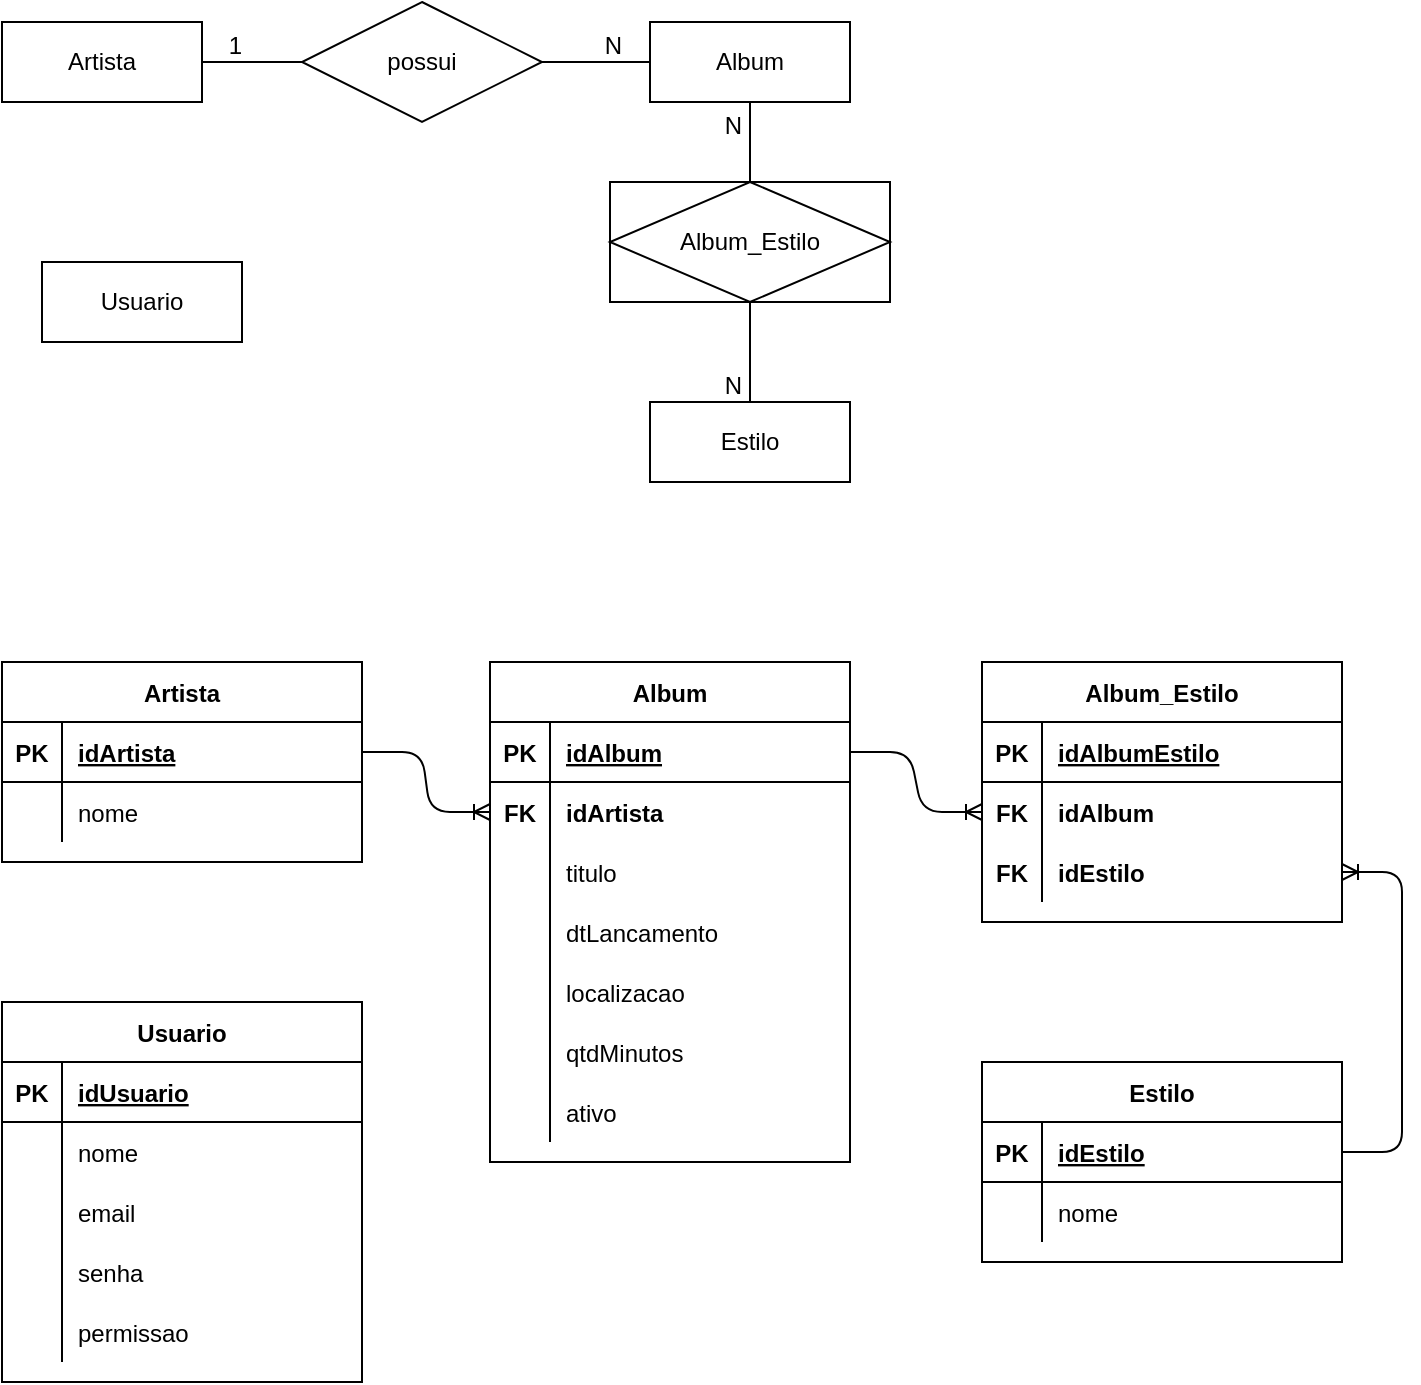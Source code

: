 <mxfile version="14.4.6" type="device"><diagram id="-fwrbXHkjshMPBzJEGd1" name="Page-1"><mxGraphModel dx="867" dy="450" grid="1" gridSize="10" guides="1" tooltips="1" connect="1" arrows="1" fold="1" page="1" pageScale="1" pageWidth="827" pageHeight="1169" math="0" shadow="0"><root><mxCell id="0"/><mxCell id="1" parent="0"/><mxCell id="k94bSqF-8FbNldGPAt_6-1" value="Album" style="whiteSpace=wrap;html=1;align=center;" vertex="1" parent="1"><mxGeometry x="364" y="40" width="100" height="40" as="geometry"/></mxCell><mxCell id="k94bSqF-8FbNldGPAt_6-2" value="Estilo" style="whiteSpace=wrap;html=1;align=center;" vertex="1" parent="1"><mxGeometry x="364" y="230" width="100" height="40" as="geometry"/></mxCell><mxCell id="k94bSqF-8FbNldGPAt_6-3" value="Artista" style="whiteSpace=wrap;html=1;align=center;" vertex="1" parent="1"><mxGeometry x="40" y="40" width="100" height="40" as="geometry"/></mxCell><mxCell id="k94bSqF-8FbNldGPAt_6-4" value="Usuario" style="whiteSpace=wrap;html=1;align=center;" vertex="1" parent="1"><mxGeometry x="60" y="160" width="100" height="40" as="geometry"/></mxCell><mxCell id="k94bSqF-8FbNldGPAt_6-5" value="possui" style="shape=rhombus;perimeter=rhombusPerimeter;whiteSpace=wrap;html=1;align=center;" vertex="1" parent="1"><mxGeometry x="190" y="30" width="120" height="60" as="geometry"/></mxCell><mxCell id="k94bSqF-8FbNldGPAt_6-8" value="" style="endArrow=none;html=1;rounded=0;entryX=1;entryY=0.5;entryDx=0;entryDy=0;exitX=0;exitY=0.5;exitDx=0;exitDy=0;" edge="1" parent="1" source="k94bSqF-8FbNldGPAt_6-5" target="k94bSqF-8FbNldGPAt_6-3"><mxGeometry relative="1" as="geometry"><mxPoint x="100" y="130" as="sourcePoint"/><mxPoint x="260" y="130" as="targetPoint"/></mxGeometry></mxCell><mxCell id="k94bSqF-8FbNldGPAt_6-9" value="1" style="resizable=0;html=1;align=right;verticalAlign=bottom;" connectable="0" vertex="1" parent="k94bSqF-8FbNldGPAt_6-8"><mxGeometry x="1" relative="1" as="geometry"><mxPoint x="20" as="offset"/></mxGeometry></mxCell><mxCell id="k94bSqF-8FbNldGPAt_6-10" value="" style="endArrow=none;html=1;rounded=0;entryX=0;entryY=0.5;entryDx=0;entryDy=0;exitX=1;exitY=0.5;exitDx=0;exitDy=0;" edge="1" parent="1" source="k94bSqF-8FbNldGPAt_6-5" target="k94bSqF-8FbNldGPAt_6-1"><mxGeometry relative="1" as="geometry"><mxPoint x="204" y="140" as="sourcePoint"/><mxPoint x="364" y="140" as="targetPoint"/></mxGeometry></mxCell><mxCell id="k94bSqF-8FbNldGPAt_6-11" value="N" style="resizable=0;html=1;align=right;verticalAlign=bottom;" connectable="0" vertex="1" parent="k94bSqF-8FbNldGPAt_6-10"><mxGeometry x="1" relative="1" as="geometry"><mxPoint x="-14" as="offset"/></mxGeometry></mxCell><mxCell id="k94bSqF-8FbNldGPAt_6-12" value="" style="endArrow=none;html=1;rounded=0;entryX=0.5;entryY=0;entryDx=0;entryDy=0;exitX=0.5;exitY=1;exitDx=0;exitDy=0;" edge="1" parent="1" source="k94bSqF-8FbNldGPAt_6-16" target="k94bSqF-8FbNldGPAt_6-2"><mxGeometry relative="1" as="geometry"><mxPoint x="670" y="60" as="sourcePoint"/><mxPoint x="630" y="120" as="targetPoint"/></mxGeometry></mxCell><mxCell id="k94bSqF-8FbNldGPAt_6-13" value="N" style="resizable=0;html=1;align=right;verticalAlign=bottom;" connectable="0" vertex="1" parent="k94bSqF-8FbNldGPAt_6-12"><mxGeometry x="1" relative="1" as="geometry"><mxPoint x="-4" as="offset"/></mxGeometry></mxCell><mxCell id="k94bSqF-8FbNldGPAt_6-14" value="" style="endArrow=none;html=1;rounded=0;entryX=0.5;entryY=1;entryDx=0;entryDy=0;exitX=0.5;exitY=0;exitDx=0;exitDy=0;" edge="1" parent="1" source="k94bSqF-8FbNldGPAt_6-16" target="k94bSqF-8FbNldGPAt_6-1"><mxGeometry relative="1" as="geometry"><mxPoint x="500" y="60" as="sourcePoint"/><mxPoint x="750" y="150" as="targetPoint"/></mxGeometry></mxCell><mxCell id="k94bSqF-8FbNldGPAt_6-15" value="N" style="resizable=0;html=1;align=right;verticalAlign=bottom;" connectable="0" vertex="1" parent="k94bSqF-8FbNldGPAt_6-14"><mxGeometry x="1" relative="1" as="geometry"><mxPoint x="-4" y="20" as="offset"/></mxGeometry></mxCell><mxCell id="k94bSqF-8FbNldGPAt_6-16" value="Album_Estilo" style="shape=associativeEntity;whiteSpace=wrap;html=1;align=center;" vertex="1" parent="1"><mxGeometry x="344" y="120" width="140" height="60" as="geometry"/></mxCell><mxCell id="k94bSqF-8FbNldGPAt_6-17" value="Artista" style="shape=table;startSize=30;container=1;collapsible=1;childLayout=tableLayout;fixedRows=1;rowLines=0;fontStyle=1;align=center;resizeLast=1;" vertex="1" parent="1"><mxGeometry x="40" y="360" width="180" height="100" as="geometry"/></mxCell><mxCell id="k94bSqF-8FbNldGPAt_6-18" value="" style="shape=partialRectangle;collapsible=0;dropTarget=0;pointerEvents=0;fillColor=none;top=0;left=0;bottom=1;right=0;points=[[0,0.5],[1,0.5]];portConstraint=eastwest;" vertex="1" parent="k94bSqF-8FbNldGPAt_6-17"><mxGeometry y="30" width="180" height="30" as="geometry"/></mxCell><mxCell id="k94bSqF-8FbNldGPAt_6-19" value="PK" style="shape=partialRectangle;connectable=0;fillColor=none;top=0;left=0;bottom=0;right=0;fontStyle=1;overflow=hidden;" vertex="1" parent="k94bSqF-8FbNldGPAt_6-18"><mxGeometry width="30" height="30" as="geometry"/></mxCell><mxCell id="k94bSqF-8FbNldGPAt_6-20" value="idArtista" style="shape=partialRectangle;connectable=0;fillColor=none;top=0;left=0;bottom=0;right=0;align=left;spacingLeft=6;fontStyle=5;overflow=hidden;" vertex="1" parent="k94bSqF-8FbNldGPAt_6-18"><mxGeometry x="30" width="150" height="30" as="geometry"/></mxCell><mxCell id="k94bSqF-8FbNldGPAt_6-21" value="" style="shape=partialRectangle;collapsible=0;dropTarget=0;pointerEvents=0;fillColor=none;top=0;left=0;bottom=0;right=0;points=[[0,0.5],[1,0.5]];portConstraint=eastwest;" vertex="1" parent="k94bSqF-8FbNldGPAt_6-17"><mxGeometry y="60" width="180" height="30" as="geometry"/></mxCell><mxCell id="k94bSqF-8FbNldGPAt_6-22" value="" style="shape=partialRectangle;connectable=0;fillColor=none;top=0;left=0;bottom=0;right=0;editable=1;overflow=hidden;" vertex="1" parent="k94bSqF-8FbNldGPAt_6-21"><mxGeometry width="30" height="30" as="geometry"/></mxCell><mxCell id="k94bSqF-8FbNldGPAt_6-23" value="nome" style="shape=partialRectangle;connectable=0;fillColor=none;top=0;left=0;bottom=0;right=0;align=left;spacingLeft=6;overflow=hidden;" vertex="1" parent="k94bSqF-8FbNldGPAt_6-21"><mxGeometry x="30" width="150" height="30" as="geometry"/></mxCell><mxCell id="k94bSqF-8FbNldGPAt_6-30" value="Album" style="shape=table;startSize=30;container=1;collapsible=1;childLayout=tableLayout;fixedRows=1;rowLines=0;fontStyle=1;align=center;resizeLast=1;" vertex="1" parent="1"><mxGeometry x="284" y="360" width="180" height="250" as="geometry"/></mxCell><mxCell id="k94bSqF-8FbNldGPAt_6-31" value="" style="shape=partialRectangle;collapsible=0;dropTarget=0;pointerEvents=0;fillColor=none;top=0;left=0;bottom=1;right=0;points=[[0,0.5],[1,0.5]];portConstraint=eastwest;" vertex="1" parent="k94bSqF-8FbNldGPAt_6-30"><mxGeometry y="30" width="180" height="30" as="geometry"/></mxCell><mxCell id="k94bSqF-8FbNldGPAt_6-32" value="PK" style="shape=partialRectangle;connectable=0;fillColor=none;top=0;left=0;bottom=0;right=0;fontStyle=1;overflow=hidden;" vertex="1" parent="k94bSqF-8FbNldGPAt_6-31"><mxGeometry width="30" height="30" as="geometry"/></mxCell><mxCell id="k94bSqF-8FbNldGPAt_6-33" value="idAlbum" style="shape=partialRectangle;connectable=0;fillColor=none;top=0;left=0;bottom=0;right=0;align=left;spacingLeft=6;fontStyle=5;overflow=hidden;" vertex="1" parent="k94bSqF-8FbNldGPAt_6-31"><mxGeometry x="30" width="150" height="30" as="geometry"/></mxCell><mxCell id="k94bSqF-8FbNldGPAt_6-34" value="" style="shape=partialRectangle;collapsible=0;dropTarget=0;pointerEvents=0;fillColor=none;top=0;left=0;bottom=0;right=0;points=[[0,0.5],[1,0.5]];portConstraint=eastwest;" vertex="1" parent="k94bSqF-8FbNldGPAt_6-30"><mxGeometry y="60" width="180" height="30" as="geometry"/></mxCell><mxCell id="k94bSqF-8FbNldGPAt_6-35" value="FK" style="shape=partialRectangle;connectable=0;fillColor=none;top=0;left=0;bottom=0;right=0;editable=1;overflow=hidden;fontStyle=1" vertex="1" parent="k94bSqF-8FbNldGPAt_6-34"><mxGeometry width="30" height="30" as="geometry"/></mxCell><mxCell id="k94bSqF-8FbNldGPAt_6-36" value="idArtista" style="shape=partialRectangle;connectable=0;fillColor=none;top=0;left=0;bottom=0;right=0;align=left;spacingLeft=6;overflow=hidden;fontStyle=1" vertex="1" parent="k94bSqF-8FbNldGPAt_6-34"><mxGeometry x="30" width="150" height="30" as="geometry"/></mxCell><mxCell id="k94bSqF-8FbNldGPAt_6-37" value="" style="shape=partialRectangle;collapsible=0;dropTarget=0;pointerEvents=0;fillColor=none;top=0;left=0;bottom=0;right=0;points=[[0,0.5],[1,0.5]];portConstraint=eastwest;" vertex="1" parent="k94bSqF-8FbNldGPAt_6-30"><mxGeometry y="90" width="180" height="30" as="geometry"/></mxCell><mxCell id="k94bSqF-8FbNldGPAt_6-38" value="" style="shape=partialRectangle;connectable=0;fillColor=none;top=0;left=0;bottom=0;right=0;editable=1;overflow=hidden;" vertex="1" parent="k94bSqF-8FbNldGPAt_6-37"><mxGeometry width="30" height="30" as="geometry"/></mxCell><mxCell id="k94bSqF-8FbNldGPAt_6-39" value="titulo" style="shape=partialRectangle;connectable=0;fillColor=none;top=0;left=0;bottom=0;right=0;align=left;spacingLeft=6;overflow=hidden;" vertex="1" parent="k94bSqF-8FbNldGPAt_6-37"><mxGeometry x="30" width="150" height="30" as="geometry"/></mxCell><mxCell id="k94bSqF-8FbNldGPAt_6-40" value="" style="shape=partialRectangle;collapsible=0;dropTarget=0;pointerEvents=0;fillColor=none;top=0;left=0;bottom=0;right=0;points=[[0,0.5],[1,0.5]];portConstraint=eastwest;" vertex="1" parent="k94bSqF-8FbNldGPAt_6-30"><mxGeometry y="120" width="180" height="30" as="geometry"/></mxCell><mxCell id="k94bSqF-8FbNldGPAt_6-41" value="" style="shape=partialRectangle;connectable=0;fillColor=none;top=0;left=0;bottom=0;right=0;editable=1;overflow=hidden;" vertex="1" parent="k94bSqF-8FbNldGPAt_6-40"><mxGeometry width="30" height="30" as="geometry"/></mxCell><mxCell id="k94bSqF-8FbNldGPAt_6-42" value="dtLancamento" style="shape=partialRectangle;connectable=0;fillColor=none;top=0;left=0;bottom=0;right=0;align=left;spacingLeft=6;overflow=hidden;" vertex="1" parent="k94bSqF-8FbNldGPAt_6-40"><mxGeometry x="30" width="150" height="30" as="geometry"/></mxCell><mxCell id="k94bSqF-8FbNldGPAt_6-85" value="" style="shape=partialRectangle;collapsible=0;dropTarget=0;pointerEvents=0;fillColor=none;top=0;left=0;bottom=0;right=0;points=[[0,0.5],[1,0.5]];portConstraint=eastwest;" vertex="1" parent="k94bSqF-8FbNldGPAt_6-30"><mxGeometry y="150" width="180" height="30" as="geometry"/></mxCell><mxCell id="k94bSqF-8FbNldGPAt_6-86" value="" style="shape=partialRectangle;connectable=0;fillColor=none;top=0;left=0;bottom=0;right=0;editable=1;overflow=hidden;" vertex="1" parent="k94bSqF-8FbNldGPAt_6-85"><mxGeometry width="30" height="30" as="geometry"/></mxCell><mxCell id="k94bSqF-8FbNldGPAt_6-87" value="localizacao" style="shape=partialRectangle;connectable=0;fillColor=none;top=0;left=0;bottom=0;right=0;align=left;spacingLeft=6;overflow=hidden;" vertex="1" parent="k94bSqF-8FbNldGPAt_6-85"><mxGeometry x="30" width="150" height="30" as="geometry"/></mxCell><mxCell id="k94bSqF-8FbNldGPAt_6-91" value="" style="shape=partialRectangle;collapsible=0;dropTarget=0;pointerEvents=0;fillColor=none;top=0;left=0;bottom=0;right=0;points=[[0,0.5],[1,0.5]];portConstraint=eastwest;" vertex="1" parent="k94bSqF-8FbNldGPAt_6-30"><mxGeometry y="180" width="180" height="30" as="geometry"/></mxCell><mxCell id="k94bSqF-8FbNldGPAt_6-92" value="" style="shape=partialRectangle;connectable=0;fillColor=none;top=0;left=0;bottom=0;right=0;editable=1;overflow=hidden;" vertex="1" parent="k94bSqF-8FbNldGPAt_6-91"><mxGeometry width="30" height="30" as="geometry"/></mxCell><mxCell id="k94bSqF-8FbNldGPAt_6-93" value="qtdMinutos" style="shape=partialRectangle;connectable=0;fillColor=none;top=0;left=0;bottom=0;right=0;align=left;spacingLeft=6;overflow=hidden;" vertex="1" parent="k94bSqF-8FbNldGPAt_6-91"><mxGeometry x="30" width="150" height="30" as="geometry"/></mxCell><mxCell id="k94bSqF-8FbNldGPAt_6-94" value="" style="shape=partialRectangle;collapsible=0;dropTarget=0;pointerEvents=0;fillColor=none;top=0;left=0;bottom=0;right=0;points=[[0,0.5],[1,0.5]];portConstraint=eastwest;" vertex="1" parent="k94bSqF-8FbNldGPAt_6-30"><mxGeometry y="210" width="180" height="30" as="geometry"/></mxCell><mxCell id="k94bSqF-8FbNldGPAt_6-95" value="" style="shape=partialRectangle;connectable=0;fillColor=none;top=0;left=0;bottom=0;right=0;editable=1;overflow=hidden;" vertex="1" parent="k94bSqF-8FbNldGPAt_6-94"><mxGeometry width="30" height="30" as="geometry"/></mxCell><mxCell id="k94bSqF-8FbNldGPAt_6-96" value="ativo" style="shape=partialRectangle;connectable=0;fillColor=none;top=0;left=0;bottom=0;right=0;align=left;spacingLeft=6;overflow=hidden;" vertex="1" parent="k94bSqF-8FbNldGPAt_6-94"><mxGeometry x="30" width="150" height="30" as="geometry"/></mxCell><mxCell id="k94bSqF-8FbNldGPAt_6-43" value="Album_Estilo" style="shape=table;startSize=30;container=1;collapsible=1;childLayout=tableLayout;fixedRows=1;rowLines=0;fontStyle=1;align=center;resizeLast=1;" vertex="1" parent="1"><mxGeometry x="530" y="360" width="180" height="130" as="geometry"/></mxCell><mxCell id="k94bSqF-8FbNldGPAt_6-44" value="" style="shape=partialRectangle;collapsible=0;dropTarget=0;pointerEvents=0;fillColor=none;top=0;left=0;bottom=1;right=0;points=[[0,0.5],[1,0.5]];portConstraint=eastwest;" vertex="1" parent="k94bSqF-8FbNldGPAt_6-43"><mxGeometry y="30" width="180" height="30" as="geometry"/></mxCell><mxCell id="k94bSqF-8FbNldGPAt_6-45" value="PK" style="shape=partialRectangle;connectable=0;fillColor=none;top=0;left=0;bottom=0;right=0;fontStyle=1;overflow=hidden;" vertex="1" parent="k94bSqF-8FbNldGPAt_6-44"><mxGeometry width="30" height="30" as="geometry"/></mxCell><mxCell id="k94bSqF-8FbNldGPAt_6-46" value="idAlbumEstilo" style="shape=partialRectangle;connectable=0;fillColor=none;top=0;left=0;bottom=0;right=0;align=left;spacingLeft=6;fontStyle=5;overflow=hidden;" vertex="1" parent="k94bSqF-8FbNldGPAt_6-44"><mxGeometry x="30" width="150" height="30" as="geometry"/></mxCell><mxCell id="k94bSqF-8FbNldGPAt_6-47" value="" style="shape=partialRectangle;collapsible=0;dropTarget=0;pointerEvents=0;fillColor=none;top=0;left=0;bottom=0;right=0;points=[[0,0.5],[1,0.5]];portConstraint=eastwest;" vertex="1" parent="k94bSqF-8FbNldGPAt_6-43"><mxGeometry y="60" width="180" height="30" as="geometry"/></mxCell><mxCell id="k94bSqF-8FbNldGPAt_6-48" value="FK" style="shape=partialRectangle;connectable=0;fillColor=none;top=0;left=0;bottom=0;right=0;editable=1;overflow=hidden;fontStyle=1" vertex="1" parent="k94bSqF-8FbNldGPAt_6-47"><mxGeometry width="30" height="30" as="geometry"/></mxCell><mxCell id="k94bSqF-8FbNldGPAt_6-49" value="idAlbum" style="shape=partialRectangle;connectable=0;fillColor=none;top=0;left=0;bottom=0;right=0;align=left;spacingLeft=6;overflow=hidden;fontStyle=1" vertex="1" parent="k94bSqF-8FbNldGPAt_6-47"><mxGeometry x="30" width="150" height="30" as="geometry"/></mxCell><mxCell id="k94bSqF-8FbNldGPAt_6-50" value="" style="shape=partialRectangle;collapsible=0;dropTarget=0;pointerEvents=0;fillColor=none;top=0;left=0;bottom=0;right=0;points=[[0,0.5],[1,0.5]];portConstraint=eastwest;" vertex="1" parent="k94bSqF-8FbNldGPAt_6-43"><mxGeometry y="90" width="180" height="30" as="geometry"/></mxCell><mxCell id="k94bSqF-8FbNldGPAt_6-51" value="FK" style="shape=partialRectangle;connectable=0;fillColor=none;top=0;left=0;bottom=0;right=0;editable=1;overflow=hidden;fontStyle=1" vertex="1" parent="k94bSqF-8FbNldGPAt_6-50"><mxGeometry width="30" height="30" as="geometry"/></mxCell><mxCell id="k94bSqF-8FbNldGPAt_6-52" value="idEstilo" style="shape=partialRectangle;connectable=0;fillColor=none;top=0;left=0;bottom=0;right=0;align=left;spacingLeft=6;overflow=hidden;fontStyle=1" vertex="1" parent="k94bSqF-8FbNldGPAt_6-50"><mxGeometry x="30" width="150" height="30" as="geometry"/></mxCell><mxCell id="k94bSqF-8FbNldGPAt_6-56" value="Estilo" style="shape=table;startSize=30;container=1;collapsible=1;childLayout=tableLayout;fixedRows=1;rowLines=0;fontStyle=1;align=center;resizeLast=1;" vertex="1" parent="1"><mxGeometry x="530" y="560" width="180" height="100" as="geometry"/></mxCell><mxCell id="k94bSqF-8FbNldGPAt_6-57" value="" style="shape=partialRectangle;collapsible=0;dropTarget=0;pointerEvents=0;fillColor=none;top=0;left=0;bottom=1;right=0;points=[[0,0.5],[1,0.5]];portConstraint=eastwest;" vertex="1" parent="k94bSqF-8FbNldGPAt_6-56"><mxGeometry y="30" width="180" height="30" as="geometry"/></mxCell><mxCell id="k94bSqF-8FbNldGPAt_6-58" value="PK" style="shape=partialRectangle;connectable=0;fillColor=none;top=0;left=0;bottom=0;right=0;fontStyle=1;overflow=hidden;" vertex="1" parent="k94bSqF-8FbNldGPAt_6-57"><mxGeometry width="30" height="30" as="geometry"/></mxCell><mxCell id="k94bSqF-8FbNldGPAt_6-59" value="idEstilo" style="shape=partialRectangle;connectable=0;fillColor=none;top=0;left=0;bottom=0;right=0;align=left;spacingLeft=6;fontStyle=5;overflow=hidden;" vertex="1" parent="k94bSqF-8FbNldGPAt_6-57"><mxGeometry x="30" width="150" height="30" as="geometry"/></mxCell><mxCell id="k94bSqF-8FbNldGPAt_6-60" value="" style="shape=partialRectangle;collapsible=0;dropTarget=0;pointerEvents=0;fillColor=none;top=0;left=0;bottom=0;right=0;points=[[0,0.5],[1,0.5]];portConstraint=eastwest;" vertex="1" parent="k94bSqF-8FbNldGPAt_6-56"><mxGeometry y="60" width="180" height="30" as="geometry"/></mxCell><mxCell id="k94bSqF-8FbNldGPAt_6-61" value="" style="shape=partialRectangle;connectable=0;fillColor=none;top=0;left=0;bottom=0;right=0;editable=1;overflow=hidden;" vertex="1" parent="k94bSqF-8FbNldGPAt_6-60"><mxGeometry width="30" height="30" as="geometry"/></mxCell><mxCell id="k94bSqF-8FbNldGPAt_6-62" value="nome" style="shape=partialRectangle;connectable=0;fillColor=none;top=0;left=0;bottom=0;right=0;align=left;spacingLeft=6;overflow=hidden;" vertex="1" parent="k94bSqF-8FbNldGPAt_6-60"><mxGeometry x="30" width="150" height="30" as="geometry"/></mxCell><mxCell id="k94bSqF-8FbNldGPAt_6-69" value="Usuario" style="shape=table;startSize=30;container=1;collapsible=1;childLayout=tableLayout;fixedRows=1;rowLines=0;fontStyle=1;align=center;resizeLast=1;" vertex="1" parent="1"><mxGeometry x="40" y="530" width="180" height="190" as="geometry"/></mxCell><mxCell id="k94bSqF-8FbNldGPAt_6-70" value="" style="shape=partialRectangle;collapsible=0;dropTarget=0;pointerEvents=0;fillColor=none;top=0;left=0;bottom=1;right=0;points=[[0,0.5],[1,0.5]];portConstraint=eastwest;" vertex="1" parent="k94bSqF-8FbNldGPAt_6-69"><mxGeometry y="30" width="180" height="30" as="geometry"/></mxCell><mxCell id="k94bSqF-8FbNldGPAt_6-71" value="PK" style="shape=partialRectangle;connectable=0;fillColor=none;top=0;left=0;bottom=0;right=0;fontStyle=1;overflow=hidden;" vertex="1" parent="k94bSqF-8FbNldGPAt_6-70"><mxGeometry width="30" height="30" as="geometry"/></mxCell><mxCell id="k94bSqF-8FbNldGPAt_6-72" value="idUsuario" style="shape=partialRectangle;connectable=0;fillColor=none;top=0;left=0;bottom=0;right=0;align=left;spacingLeft=6;fontStyle=5;overflow=hidden;" vertex="1" parent="k94bSqF-8FbNldGPAt_6-70"><mxGeometry x="30" width="150" height="30" as="geometry"/></mxCell><mxCell id="k94bSqF-8FbNldGPAt_6-73" value="" style="shape=partialRectangle;collapsible=0;dropTarget=0;pointerEvents=0;fillColor=none;top=0;left=0;bottom=0;right=0;points=[[0,0.5],[1,0.5]];portConstraint=eastwest;" vertex="1" parent="k94bSqF-8FbNldGPAt_6-69"><mxGeometry y="60" width="180" height="30" as="geometry"/></mxCell><mxCell id="k94bSqF-8FbNldGPAt_6-74" value="" style="shape=partialRectangle;connectable=0;fillColor=none;top=0;left=0;bottom=0;right=0;editable=1;overflow=hidden;" vertex="1" parent="k94bSqF-8FbNldGPAt_6-73"><mxGeometry width="30" height="30" as="geometry"/></mxCell><mxCell id="k94bSqF-8FbNldGPAt_6-75" value="nome" style="shape=partialRectangle;connectable=0;fillColor=none;top=0;left=0;bottom=0;right=0;align=left;spacingLeft=6;overflow=hidden;" vertex="1" parent="k94bSqF-8FbNldGPAt_6-73"><mxGeometry x="30" width="150" height="30" as="geometry"/></mxCell><mxCell id="k94bSqF-8FbNldGPAt_6-76" value="" style="shape=partialRectangle;collapsible=0;dropTarget=0;pointerEvents=0;fillColor=none;top=0;left=0;bottom=0;right=0;points=[[0,0.5],[1,0.5]];portConstraint=eastwest;" vertex="1" parent="k94bSqF-8FbNldGPAt_6-69"><mxGeometry y="90" width="180" height="30" as="geometry"/></mxCell><mxCell id="k94bSqF-8FbNldGPAt_6-77" value="" style="shape=partialRectangle;connectable=0;fillColor=none;top=0;left=0;bottom=0;right=0;editable=1;overflow=hidden;" vertex="1" parent="k94bSqF-8FbNldGPAt_6-76"><mxGeometry width="30" height="30" as="geometry"/></mxCell><mxCell id="k94bSqF-8FbNldGPAt_6-78" value="email" style="shape=partialRectangle;connectable=0;fillColor=none;top=0;left=0;bottom=0;right=0;align=left;spacingLeft=6;overflow=hidden;" vertex="1" parent="k94bSqF-8FbNldGPAt_6-76"><mxGeometry x="30" width="150" height="30" as="geometry"/></mxCell><mxCell id="k94bSqF-8FbNldGPAt_6-79" value="" style="shape=partialRectangle;collapsible=0;dropTarget=0;pointerEvents=0;fillColor=none;top=0;left=0;bottom=0;right=0;points=[[0,0.5],[1,0.5]];portConstraint=eastwest;" vertex="1" parent="k94bSqF-8FbNldGPAt_6-69"><mxGeometry y="120" width="180" height="30" as="geometry"/></mxCell><mxCell id="k94bSqF-8FbNldGPAt_6-80" value="" style="shape=partialRectangle;connectable=0;fillColor=none;top=0;left=0;bottom=0;right=0;editable=1;overflow=hidden;" vertex="1" parent="k94bSqF-8FbNldGPAt_6-79"><mxGeometry width="30" height="30" as="geometry"/></mxCell><mxCell id="k94bSqF-8FbNldGPAt_6-81" value="senha" style="shape=partialRectangle;connectable=0;fillColor=none;top=0;left=0;bottom=0;right=0;align=left;spacingLeft=6;overflow=hidden;" vertex="1" parent="k94bSqF-8FbNldGPAt_6-79"><mxGeometry x="30" width="150" height="30" as="geometry"/></mxCell><mxCell id="k94bSqF-8FbNldGPAt_6-103" value="" style="shape=partialRectangle;collapsible=0;dropTarget=0;pointerEvents=0;fillColor=none;top=0;left=0;bottom=0;right=0;points=[[0,0.5],[1,0.5]];portConstraint=eastwest;" vertex="1" parent="k94bSqF-8FbNldGPAt_6-69"><mxGeometry y="150" width="180" height="30" as="geometry"/></mxCell><mxCell id="k94bSqF-8FbNldGPAt_6-104" value="" style="shape=partialRectangle;connectable=0;fillColor=none;top=0;left=0;bottom=0;right=0;editable=1;overflow=hidden;" vertex="1" parent="k94bSqF-8FbNldGPAt_6-103"><mxGeometry width="30" height="30" as="geometry"/></mxCell><mxCell id="k94bSqF-8FbNldGPAt_6-105" value="permissao" style="shape=partialRectangle;connectable=0;fillColor=none;top=0;left=0;bottom=0;right=0;align=left;spacingLeft=6;overflow=hidden;" vertex="1" parent="k94bSqF-8FbNldGPAt_6-103"><mxGeometry x="30" width="150" height="30" as="geometry"/></mxCell><mxCell id="k94bSqF-8FbNldGPAt_6-106" value="" style="edgeStyle=entityRelationEdgeStyle;fontSize=12;html=1;endArrow=ERoneToMany;" edge="1" parent="1" source="k94bSqF-8FbNldGPAt_6-18" target="k94bSqF-8FbNldGPAt_6-34"><mxGeometry width="100" height="100" relative="1" as="geometry"><mxPoint x="160" y="560" as="sourcePoint"/><mxPoint x="260" y="460" as="targetPoint"/></mxGeometry></mxCell><mxCell id="k94bSqF-8FbNldGPAt_6-107" value="" style="edgeStyle=entityRelationEdgeStyle;fontSize=12;html=1;endArrow=ERoneToMany;" edge="1" parent="1" source="k94bSqF-8FbNldGPAt_6-31" target="k94bSqF-8FbNldGPAt_6-47"><mxGeometry width="100" height="100" relative="1" as="geometry"><mxPoint x="470" y="600" as="sourcePoint"/><mxPoint x="570" y="500" as="targetPoint"/></mxGeometry></mxCell><mxCell id="k94bSqF-8FbNldGPAt_6-108" value="" style="edgeStyle=entityRelationEdgeStyle;fontSize=12;html=1;endArrow=ERoneToMany;" edge="1" parent="1" source="k94bSqF-8FbNldGPAt_6-57" target="k94bSqF-8FbNldGPAt_6-50"><mxGeometry width="100" height="100" relative="1" as="geometry"><mxPoint x="420" y="600" as="sourcePoint"/><mxPoint x="520" y="500" as="targetPoint"/></mxGeometry></mxCell></root></mxGraphModel></diagram></mxfile>